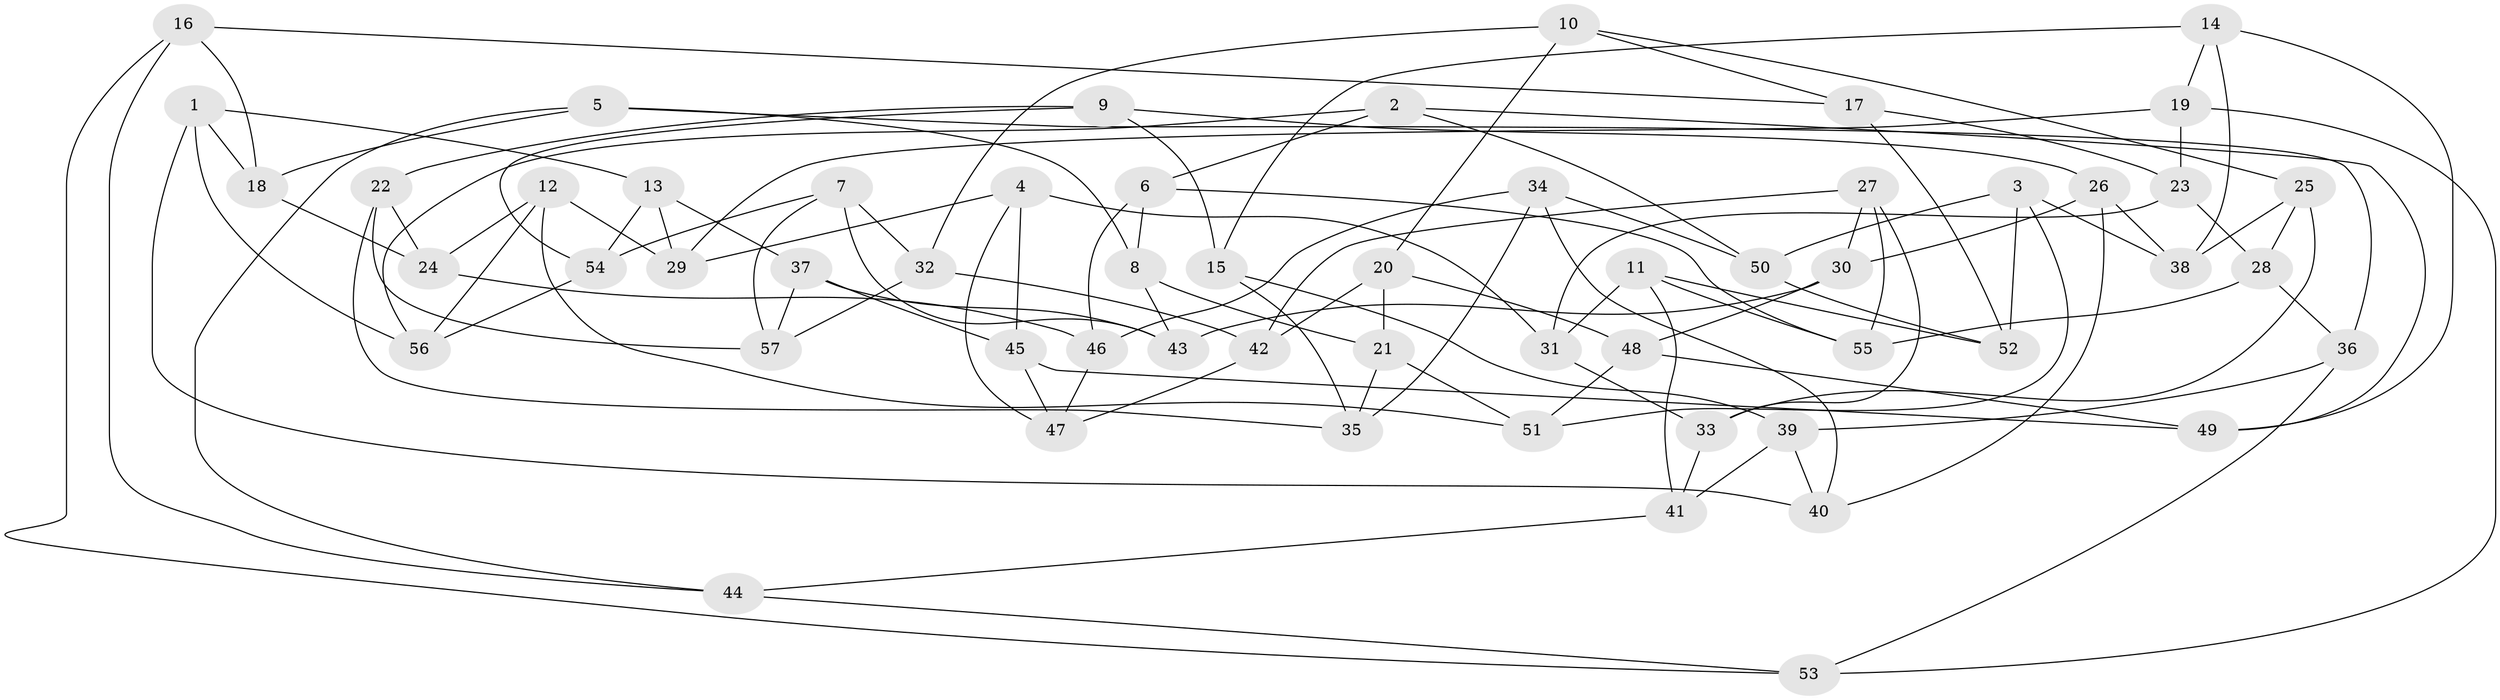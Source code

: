 // coarse degree distribution, {5: 0.11764705882352941, 6: 0.5588235294117647, 3: 0.058823529411764705, 4: 0.2647058823529412}
// Generated by graph-tools (version 1.1) at 2025/52/02/27/25 19:52:31]
// undirected, 57 vertices, 114 edges
graph export_dot {
graph [start="1"]
  node [color=gray90,style=filled];
  1;
  2;
  3;
  4;
  5;
  6;
  7;
  8;
  9;
  10;
  11;
  12;
  13;
  14;
  15;
  16;
  17;
  18;
  19;
  20;
  21;
  22;
  23;
  24;
  25;
  26;
  27;
  28;
  29;
  30;
  31;
  32;
  33;
  34;
  35;
  36;
  37;
  38;
  39;
  40;
  41;
  42;
  43;
  44;
  45;
  46;
  47;
  48;
  49;
  50;
  51;
  52;
  53;
  54;
  55;
  56;
  57;
  1 -- 40;
  1 -- 13;
  1 -- 56;
  1 -- 18;
  2 -- 49;
  2 -- 56;
  2 -- 6;
  2 -- 50;
  3 -- 50;
  3 -- 51;
  3 -- 52;
  3 -- 38;
  4 -- 45;
  4 -- 47;
  4 -- 31;
  4 -- 29;
  5 -- 36;
  5 -- 44;
  5 -- 8;
  5 -- 18;
  6 -- 55;
  6 -- 46;
  6 -- 8;
  7 -- 43;
  7 -- 32;
  7 -- 54;
  7 -- 57;
  8 -- 43;
  8 -- 21;
  9 -- 26;
  9 -- 22;
  9 -- 15;
  9 -- 54;
  10 -- 25;
  10 -- 32;
  10 -- 20;
  10 -- 17;
  11 -- 31;
  11 -- 52;
  11 -- 55;
  11 -- 41;
  12 -- 56;
  12 -- 51;
  12 -- 29;
  12 -- 24;
  13 -- 37;
  13 -- 54;
  13 -- 29;
  14 -- 49;
  14 -- 19;
  14 -- 38;
  14 -- 15;
  15 -- 35;
  15 -- 39;
  16 -- 18;
  16 -- 44;
  16 -- 53;
  16 -- 17;
  17 -- 52;
  17 -- 23;
  18 -- 24;
  19 -- 53;
  19 -- 29;
  19 -- 23;
  20 -- 21;
  20 -- 42;
  20 -- 48;
  21 -- 51;
  21 -- 35;
  22 -- 57;
  22 -- 35;
  22 -- 24;
  23 -- 31;
  23 -- 28;
  24 -- 46;
  25 -- 33;
  25 -- 28;
  25 -- 38;
  26 -- 40;
  26 -- 38;
  26 -- 30;
  27 -- 33;
  27 -- 55;
  27 -- 42;
  27 -- 30;
  28 -- 55;
  28 -- 36;
  30 -- 48;
  30 -- 43;
  31 -- 33;
  32 -- 42;
  32 -- 57;
  33 -- 41;
  34 -- 46;
  34 -- 50;
  34 -- 40;
  34 -- 35;
  36 -- 39;
  36 -- 53;
  37 -- 57;
  37 -- 43;
  37 -- 45;
  39 -- 41;
  39 -- 40;
  41 -- 44;
  42 -- 47;
  44 -- 53;
  45 -- 47;
  45 -- 49;
  46 -- 47;
  48 -- 51;
  48 -- 49;
  50 -- 52;
  54 -- 56;
}
